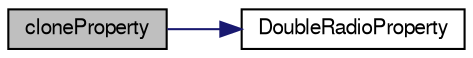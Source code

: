 digraph G
{
  edge [fontname="FreeSans",fontsize="10",labelfontname="FreeSans",labelfontsize="10"];
  node [fontname="FreeSans",fontsize="10",shape=record];
  rankdir="LR";
  Node1 [label="cloneProperty",height=0.2,width=0.4,color="black", fillcolor="grey75", style="filled" fontcolor="black"];
  Node1 -> Node2 [color="midnightblue",fontsize="10",style="solid",fontname="FreeSans"];
  Node2 [label="DoubleRadioProperty",height=0.2,width=0.4,color="black", fillcolor="white", style="filled",URL="$classorg_1_1octave_1_1graphics_1_1_double_radio_property.html#a9884e218f092da422227c2e19f458621"];
}
